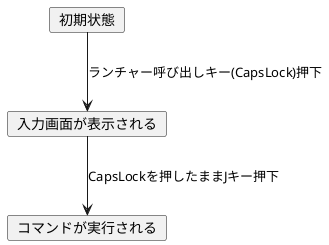 @startuml{../../image/sands-example.png}

card "初期状態" as init
card "入力画面が表示される" as show
card "コマンドが実行される" as exec

init -do-> show : ランチャー呼び出しキー(CapsLock)押下
show -do-> exec : CapsLockを押したままJキー押下

@enduml

